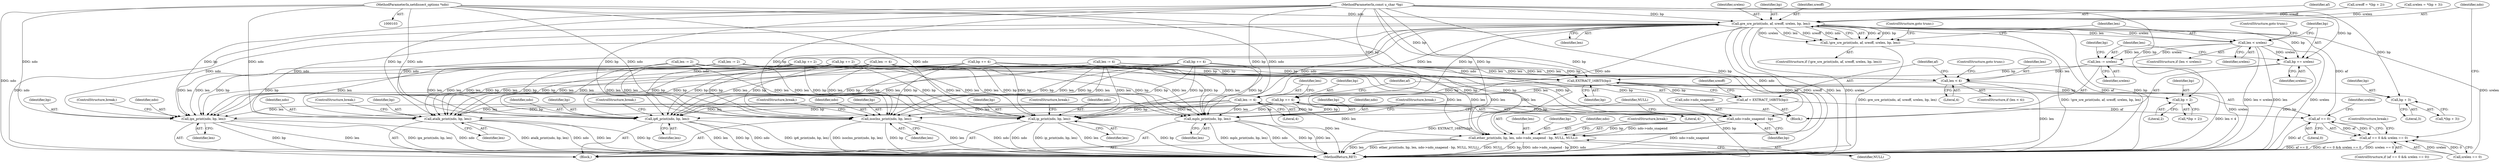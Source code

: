 digraph "0_tcpdump_1dcd10aceabbc03bf571ea32b892c522cbe923de_3@pointer" {
"1000104" [label="(MethodParameterIn,netdissect_options *ndo)"];
"1000319" [label="(Call,gre_sre_print(ndo, af, sreoff, srelen, bp, len))"];
"1000318" [label="(Call,!gre_sre_print(ndo, af, sreoff, srelen, bp, len))"];
"1000328" [label="(Call,len < srelen)"];
"1000332" [label="(Call,bp += srelen)"];
"1000288" [label="(Call,EXTRACT_16BITS(bp))"];
"1000286" [label="(Call,af = EXTRACT_16BITS(bp))"];
"1000310" [label="(Call,af == 0)"];
"1000309" [label="(Call,af == 0 && srelen == 0)"];
"1000293" [label="(Call,bp + 2)"];
"1000299" [label="(Call,bp + 3)"];
"1000302" [label="(Call,bp += 4)"];
"1000378" [label="(Call,ip_print(ndo, bp, len))"];
"1000384" [label="(Call,ip6_print(ndo, bp, len))"];
"1000390" [label="(Call,mpls_print(ndo, bp, len))"];
"1000396" [label="(Call,ipx_print(ndo, bp, len))"];
"1000402" [label="(Call,atalk_print(ndo, bp, len))"];
"1000408" [label="(Call,isoclns_print(ndo, bp, len))"];
"1000418" [label="(Call,ndo->ndo_snapend - bp)"];
"1000414" [label="(Call,ether_print(ndo, bp, len, ndo->ndo_snapend - bp, NULL, NULL))"];
"1000335" [label="(Call,len -= srelen)"];
"1000282" [label="(Call,len < 4)"];
"1000305" [label="(Call,len -= 4)"];
"1000150" [label="(Call,len -= 2)"];
"1000416" [label="(Identifier,bp)"];
"1000295" [label="(Literal,2)"];
"1000441" [label="(MethodReturn,RET)"];
"1000305" [label="(Call,len -= 4)"];
"1000419" [label="(Call,ndo->ndo_snapend)"];
"1000210" [label="(Call,len -= 2)"];
"1000312" [label="(Literal,0)"];
"1000308" [label="(ControlStructure,if (af == 0 && srelen == 0))"];
"1000281" [label="(ControlStructure,if (len < 4))"];
"1000382" [label="(ControlStructure,break;)"];
"1000273" [label="(Block,)"];
"1000414" [label="(Call,ether_print(ndo, bp, len, ndo->ndo_snapend - bp, NULL, NULL))"];
"1000415" [label="(Identifier,ndo)"];
"1000376" [label="(Block,)"];
"1000279" [label="(Identifier,bp)"];
"1000392" [label="(Identifier,bp)"];
"1000234" [label="(Call,bp += 4)"];
"1000403" [label="(Identifier,ndo)"];
"1000336" [label="(Identifier,len)"];
"1000387" [label="(Identifier,len)"];
"1000288" [label="(Call,EXTRACT_16BITS(bp))"];
"1000294" [label="(Identifier,bp)"];
"1000402" [label="(Call,atalk_print(ndo, bp, len))"];
"1000424" [label="(Identifier,NULL)"];
"1000393" [label="(Identifier,len)"];
"1000418" [label="(Call,ndo->ndo_snapend - bp)"];
"1000325" [label="(Identifier,len)"];
"1000261" [label="(Call,bp += 4)"];
"1000326" [label="(ControlStructure,goto trunc;)"];
"1000296" [label="(Call,srelen = *(bp + 3))"];
"1000410" [label="(Identifier,bp)"];
"1000331" [label="(ControlStructure,goto trunc;)"];
"1000333" [label="(Identifier,bp)"];
"1000412" [label="(ControlStructure,break;)"];
"1000379" [label="(Identifier,ndo)"];
"1000334" [label="(Identifier,srelen)"];
"1000298" [label="(Call,*(bp + 3))"];
"1000309" [label="(Call,af == 0 && srelen == 0)"];
"1000300" [label="(Identifier,bp)"];
"1000391" [label="(Identifier,ndo)"];
"1000323" [label="(Identifier,srelen)"];
"1000398" [label="(Identifier,bp)"];
"1000390" [label="(Call,mpls_print(ndo, bp, len))"];
"1000317" [label="(ControlStructure,if (!gre_sre_print(ndo, af, sreoff, srelen, bp, len)))"];
"1000385" [label="(Identifier,ndo)"];
"1000284" [label="(Literal,4)"];
"1000304" [label="(Literal,4)"];
"1000399" [label="(Identifier,len)"];
"1000104" [label="(MethodParameterIn,netdissect_options *ndo)"];
"1000337" [label="(Identifier,srelen)"];
"1000332" [label="(Call,bp += srelen)"];
"1000423" [label="(Identifier,NULL)"];
"1000324" [label="(Identifier,bp)"];
"1000283" [label="(Identifier,len)"];
"1000381" [label="(Identifier,len)"];
"1000314" [label="(Identifier,srelen)"];
"1000386" [label="(Identifier,bp)"];
"1000425" [label="(ControlStructure,break;)"];
"1000406" [label="(ControlStructure,break;)"];
"1000404" [label="(Identifier,bp)"];
"1000384" [label="(Call,ip6_print(ndo, bp, len))"];
"1000307" [label="(Literal,4)"];
"1000303" [label="(Identifier,bp)"];
"1000405" [label="(Identifier,len)"];
"1000282" [label="(Call,len < 4)"];
"1000380" [label="(Identifier,bp)"];
"1000285" [label="(ControlStructure,goto trunc;)"];
"1000378" [label="(Call,ip_print(ndo, bp, len))"];
"1000411" [label="(Identifier,len)"];
"1000313" [label="(Call,srelen == 0)"];
"1000292" [label="(Call,*(bp + 2))"];
"1000287" [label="(Identifier,af)"];
"1000335" [label="(Call,len -= srelen)"];
"1000328" [label="(Call,len < srelen)"];
"1000301" [label="(Literal,3)"];
"1000400" [label="(ControlStructure,break;)"];
"1000330" [label="(Identifier,srelen)"];
"1000237" [label="(Call,len -= 4)"];
"1000394" [label="(ControlStructure,break;)"];
"1000293" [label="(Call,bp + 2)"];
"1000327" [label="(ControlStructure,if (len < srelen))"];
"1000322" [label="(Identifier,sreoff)"];
"1000408" [label="(Call,isoclns_print(ndo, bp, len))"];
"1000321" [label="(Identifier,af)"];
"1000105" [label="(MethodParameterIn,const u_char *bp)"];
"1000289" [label="(Identifier,bp)"];
"1000409" [label="(Identifier,ndo)"];
"1000318" [label="(Call,!gre_sre_print(ndo, af, sreoff, srelen, bp, len))"];
"1000153" [label="(Call,bp += 2)"];
"1000319" [label="(Call,gre_sre_print(ndo, af, sreoff, srelen, bp, len))"];
"1000417" [label="(Identifier,len)"];
"1000311" [label="(Identifier,af)"];
"1000310" [label="(Call,af == 0)"];
"1000207" [label="(Call,bp += 2)"];
"1000302" [label="(Call,bp += 4)"];
"1000397" [label="(Identifier,ndo)"];
"1000299" [label="(Call,bp + 3)"];
"1000388" [label="(ControlStructure,break;)"];
"1000396" [label="(Call,ipx_print(ndo, bp, len))"];
"1000264" [label="(Call,len -= 4)"];
"1000291" [label="(Identifier,sreoff)"];
"1000286" [label="(Call,af = EXTRACT_16BITS(bp))"];
"1000290" [label="(Call,sreoff = *(bp + 2))"];
"1000306" [label="(Identifier,len)"];
"1000329" [label="(Identifier,len)"];
"1000320" [label="(Identifier,ndo)"];
"1000422" [label="(Identifier,bp)"];
"1000316" [label="(ControlStructure,break;)"];
"1000104" -> "1000103"  [label="AST: "];
"1000104" -> "1000441"  [label="DDG: ndo"];
"1000104" -> "1000319"  [label="DDG: ndo"];
"1000104" -> "1000378"  [label="DDG: ndo"];
"1000104" -> "1000384"  [label="DDG: ndo"];
"1000104" -> "1000390"  [label="DDG: ndo"];
"1000104" -> "1000396"  [label="DDG: ndo"];
"1000104" -> "1000402"  [label="DDG: ndo"];
"1000104" -> "1000408"  [label="DDG: ndo"];
"1000104" -> "1000414"  [label="DDG: ndo"];
"1000319" -> "1000318"  [label="AST: "];
"1000319" -> "1000325"  [label="CFG: "];
"1000320" -> "1000319"  [label="AST: "];
"1000321" -> "1000319"  [label="AST: "];
"1000322" -> "1000319"  [label="AST: "];
"1000323" -> "1000319"  [label="AST: "];
"1000324" -> "1000319"  [label="AST: "];
"1000325" -> "1000319"  [label="AST: "];
"1000318" -> "1000319"  [label="CFG: "];
"1000319" -> "1000441"  [label="DDG: bp"];
"1000319" -> "1000441"  [label="DDG: sreoff"];
"1000319" -> "1000441"  [label="DDG: len"];
"1000319" -> "1000441"  [label="DDG: srelen"];
"1000319" -> "1000441"  [label="DDG: af"];
"1000319" -> "1000441"  [label="DDG: ndo"];
"1000319" -> "1000318"  [label="DDG: af"];
"1000319" -> "1000318"  [label="DDG: bp"];
"1000319" -> "1000318"  [label="DDG: srelen"];
"1000319" -> "1000318"  [label="DDG: len"];
"1000319" -> "1000318"  [label="DDG: sreoff"];
"1000319" -> "1000318"  [label="DDG: ndo"];
"1000310" -> "1000319"  [label="DDG: af"];
"1000290" -> "1000319"  [label="DDG: sreoff"];
"1000296" -> "1000319"  [label="DDG: srelen"];
"1000313" -> "1000319"  [label="DDG: srelen"];
"1000302" -> "1000319"  [label="DDG: bp"];
"1000105" -> "1000319"  [label="DDG: bp"];
"1000305" -> "1000319"  [label="DDG: len"];
"1000319" -> "1000328"  [label="DDG: len"];
"1000319" -> "1000328"  [label="DDG: srelen"];
"1000319" -> "1000332"  [label="DDG: bp"];
"1000319" -> "1000378"  [label="DDG: ndo"];
"1000319" -> "1000384"  [label="DDG: ndo"];
"1000319" -> "1000390"  [label="DDG: ndo"];
"1000319" -> "1000396"  [label="DDG: ndo"];
"1000319" -> "1000402"  [label="DDG: ndo"];
"1000319" -> "1000408"  [label="DDG: ndo"];
"1000319" -> "1000414"  [label="DDG: ndo"];
"1000318" -> "1000317"  [label="AST: "];
"1000326" -> "1000318"  [label="CFG: "];
"1000329" -> "1000318"  [label="CFG: "];
"1000318" -> "1000441"  [label="DDG: !gre_sre_print(ndo, af, sreoff, srelen, bp, len)"];
"1000318" -> "1000441"  [label="DDG: gre_sre_print(ndo, af, sreoff, srelen, bp, len)"];
"1000328" -> "1000327"  [label="AST: "];
"1000328" -> "1000330"  [label="CFG: "];
"1000329" -> "1000328"  [label="AST: "];
"1000330" -> "1000328"  [label="AST: "];
"1000331" -> "1000328"  [label="CFG: "];
"1000333" -> "1000328"  [label="CFG: "];
"1000328" -> "1000441"  [label="DDG: len < srelen"];
"1000328" -> "1000441"  [label="DDG: len"];
"1000328" -> "1000441"  [label="DDG: srelen"];
"1000328" -> "1000332"  [label="DDG: srelen"];
"1000328" -> "1000335"  [label="DDG: srelen"];
"1000328" -> "1000335"  [label="DDG: len"];
"1000332" -> "1000273"  [label="AST: "];
"1000332" -> "1000334"  [label="CFG: "];
"1000333" -> "1000332"  [label="AST: "];
"1000334" -> "1000332"  [label="AST: "];
"1000336" -> "1000332"  [label="CFG: "];
"1000332" -> "1000441"  [label="DDG: bp"];
"1000332" -> "1000288"  [label="DDG: bp"];
"1000105" -> "1000332"  [label="DDG: bp"];
"1000288" -> "1000286"  [label="AST: "];
"1000288" -> "1000289"  [label="CFG: "];
"1000289" -> "1000288"  [label="AST: "];
"1000286" -> "1000288"  [label="CFG: "];
"1000288" -> "1000286"  [label="DDG: bp"];
"1000234" -> "1000288"  [label="DDG: bp"];
"1000207" -> "1000288"  [label="DDG: bp"];
"1000261" -> "1000288"  [label="DDG: bp"];
"1000153" -> "1000288"  [label="DDG: bp"];
"1000105" -> "1000288"  [label="DDG: bp"];
"1000288" -> "1000293"  [label="DDG: bp"];
"1000288" -> "1000299"  [label="DDG: bp"];
"1000288" -> "1000302"  [label="DDG: bp"];
"1000286" -> "1000273"  [label="AST: "];
"1000287" -> "1000286"  [label="AST: "];
"1000291" -> "1000286"  [label="CFG: "];
"1000286" -> "1000441"  [label="DDG: EXTRACT_16BITS(bp)"];
"1000286" -> "1000310"  [label="DDG: af"];
"1000310" -> "1000309"  [label="AST: "];
"1000310" -> "1000312"  [label="CFG: "];
"1000311" -> "1000310"  [label="AST: "];
"1000312" -> "1000310"  [label="AST: "];
"1000314" -> "1000310"  [label="CFG: "];
"1000309" -> "1000310"  [label="CFG: "];
"1000310" -> "1000441"  [label="DDG: af"];
"1000310" -> "1000309"  [label="DDG: af"];
"1000310" -> "1000309"  [label="DDG: 0"];
"1000309" -> "1000308"  [label="AST: "];
"1000309" -> "1000313"  [label="CFG: "];
"1000313" -> "1000309"  [label="AST: "];
"1000316" -> "1000309"  [label="CFG: "];
"1000320" -> "1000309"  [label="CFG: "];
"1000309" -> "1000441"  [label="DDG: af == 0"];
"1000309" -> "1000441"  [label="DDG: af == 0 && srelen == 0"];
"1000309" -> "1000441"  [label="DDG: srelen == 0"];
"1000313" -> "1000309"  [label="DDG: srelen"];
"1000313" -> "1000309"  [label="DDG: 0"];
"1000293" -> "1000292"  [label="AST: "];
"1000293" -> "1000295"  [label="CFG: "];
"1000294" -> "1000293"  [label="AST: "];
"1000295" -> "1000293"  [label="AST: "];
"1000292" -> "1000293"  [label="CFG: "];
"1000105" -> "1000293"  [label="DDG: bp"];
"1000299" -> "1000298"  [label="AST: "];
"1000299" -> "1000301"  [label="CFG: "];
"1000300" -> "1000299"  [label="AST: "];
"1000301" -> "1000299"  [label="AST: "];
"1000298" -> "1000299"  [label="CFG: "];
"1000105" -> "1000299"  [label="DDG: bp"];
"1000302" -> "1000273"  [label="AST: "];
"1000302" -> "1000304"  [label="CFG: "];
"1000303" -> "1000302"  [label="AST: "];
"1000304" -> "1000302"  [label="AST: "];
"1000306" -> "1000302"  [label="CFG: "];
"1000302" -> "1000441"  [label="DDG: bp"];
"1000105" -> "1000302"  [label="DDG: bp"];
"1000302" -> "1000378"  [label="DDG: bp"];
"1000302" -> "1000384"  [label="DDG: bp"];
"1000302" -> "1000390"  [label="DDG: bp"];
"1000302" -> "1000396"  [label="DDG: bp"];
"1000302" -> "1000402"  [label="DDG: bp"];
"1000302" -> "1000408"  [label="DDG: bp"];
"1000302" -> "1000418"  [label="DDG: bp"];
"1000378" -> "1000376"  [label="AST: "];
"1000378" -> "1000381"  [label="CFG: "];
"1000379" -> "1000378"  [label="AST: "];
"1000380" -> "1000378"  [label="AST: "];
"1000381" -> "1000378"  [label="AST: "];
"1000382" -> "1000378"  [label="CFG: "];
"1000378" -> "1000441"  [label="DDG: bp"];
"1000378" -> "1000441"  [label="DDG: ndo"];
"1000378" -> "1000441"  [label="DDG: ip_print(ndo, bp, len)"];
"1000378" -> "1000441"  [label="DDG: len"];
"1000234" -> "1000378"  [label="DDG: bp"];
"1000207" -> "1000378"  [label="DDG: bp"];
"1000261" -> "1000378"  [label="DDG: bp"];
"1000153" -> "1000378"  [label="DDG: bp"];
"1000105" -> "1000378"  [label="DDG: bp"];
"1000150" -> "1000378"  [label="DDG: len"];
"1000237" -> "1000378"  [label="DDG: len"];
"1000264" -> "1000378"  [label="DDG: len"];
"1000305" -> "1000378"  [label="DDG: len"];
"1000210" -> "1000378"  [label="DDG: len"];
"1000384" -> "1000376"  [label="AST: "];
"1000384" -> "1000387"  [label="CFG: "];
"1000385" -> "1000384"  [label="AST: "];
"1000386" -> "1000384"  [label="AST: "];
"1000387" -> "1000384"  [label="AST: "];
"1000388" -> "1000384"  [label="CFG: "];
"1000384" -> "1000441"  [label="DDG: ip6_print(ndo, bp, len)"];
"1000384" -> "1000441"  [label="DDG: len"];
"1000384" -> "1000441"  [label="DDG: bp"];
"1000384" -> "1000441"  [label="DDG: ndo"];
"1000234" -> "1000384"  [label="DDG: bp"];
"1000207" -> "1000384"  [label="DDG: bp"];
"1000261" -> "1000384"  [label="DDG: bp"];
"1000153" -> "1000384"  [label="DDG: bp"];
"1000105" -> "1000384"  [label="DDG: bp"];
"1000150" -> "1000384"  [label="DDG: len"];
"1000237" -> "1000384"  [label="DDG: len"];
"1000264" -> "1000384"  [label="DDG: len"];
"1000305" -> "1000384"  [label="DDG: len"];
"1000210" -> "1000384"  [label="DDG: len"];
"1000390" -> "1000376"  [label="AST: "];
"1000390" -> "1000393"  [label="CFG: "];
"1000391" -> "1000390"  [label="AST: "];
"1000392" -> "1000390"  [label="AST: "];
"1000393" -> "1000390"  [label="AST: "];
"1000394" -> "1000390"  [label="CFG: "];
"1000390" -> "1000441"  [label="DDG: bp"];
"1000390" -> "1000441"  [label="DDG: len"];
"1000390" -> "1000441"  [label="DDG: mpls_print(ndo, bp, len)"];
"1000390" -> "1000441"  [label="DDG: ndo"];
"1000234" -> "1000390"  [label="DDG: bp"];
"1000207" -> "1000390"  [label="DDG: bp"];
"1000261" -> "1000390"  [label="DDG: bp"];
"1000153" -> "1000390"  [label="DDG: bp"];
"1000105" -> "1000390"  [label="DDG: bp"];
"1000150" -> "1000390"  [label="DDG: len"];
"1000237" -> "1000390"  [label="DDG: len"];
"1000264" -> "1000390"  [label="DDG: len"];
"1000305" -> "1000390"  [label="DDG: len"];
"1000210" -> "1000390"  [label="DDG: len"];
"1000396" -> "1000376"  [label="AST: "];
"1000396" -> "1000399"  [label="CFG: "];
"1000397" -> "1000396"  [label="AST: "];
"1000398" -> "1000396"  [label="AST: "];
"1000399" -> "1000396"  [label="AST: "];
"1000400" -> "1000396"  [label="CFG: "];
"1000396" -> "1000441"  [label="DDG: ipx_print(ndo, bp, len)"];
"1000396" -> "1000441"  [label="DDG: ndo"];
"1000396" -> "1000441"  [label="DDG: bp"];
"1000396" -> "1000441"  [label="DDG: len"];
"1000234" -> "1000396"  [label="DDG: bp"];
"1000207" -> "1000396"  [label="DDG: bp"];
"1000261" -> "1000396"  [label="DDG: bp"];
"1000153" -> "1000396"  [label="DDG: bp"];
"1000105" -> "1000396"  [label="DDG: bp"];
"1000150" -> "1000396"  [label="DDG: len"];
"1000237" -> "1000396"  [label="DDG: len"];
"1000264" -> "1000396"  [label="DDG: len"];
"1000305" -> "1000396"  [label="DDG: len"];
"1000210" -> "1000396"  [label="DDG: len"];
"1000402" -> "1000376"  [label="AST: "];
"1000402" -> "1000405"  [label="CFG: "];
"1000403" -> "1000402"  [label="AST: "];
"1000404" -> "1000402"  [label="AST: "];
"1000405" -> "1000402"  [label="AST: "];
"1000406" -> "1000402"  [label="CFG: "];
"1000402" -> "1000441"  [label="DDG: len"];
"1000402" -> "1000441"  [label="DDG: bp"];
"1000402" -> "1000441"  [label="DDG: atalk_print(ndo, bp, len)"];
"1000402" -> "1000441"  [label="DDG: ndo"];
"1000234" -> "1000402"  [label="DDG: bp"];
"1000207" -> "1000402"  [label="DDG: bp"];
"1000261" -> "1000402"  [label="DDG: bp"];
"1000153" -> "1000402"  [label="DDG: bp"];
"1000105" -> "1000402"  [label="DDG: bp"];
"1000150" -> "1000402"  [label="DDG: len"];
"1000237" -> "1000402"  [label="DDG: len"];
"1000264" -> "1000402"  [label="DDG: len"];
"1000305" -> "1000402"  [label="DDG: len"];
"1000210" -> "1000402"  [label="DDG: len"];
"1000408" -> "1000376"  [label="AST: "];
"1000408" -> "1000411"  [label="CFG: "];
"1000409" -> "1000408"  [label="AST: "];
"1000410" -> "1000408"  [label="AST: "];
"1000411" -> "1000408"  [label="AST: "];
"1000412" -> "1000408"  [label="CFG: "];
"1000408" -> "1000441"  [label="DDG: len"];
"1000408" -> "1000441"  [label="DDG: ndo"];
"1000408" -> "1000441"  [label="DDG: isoclns_print(ndo, bp, len)"];
"1000408" -> "1000441"  [label="DDG: bp"];
"1000234" -> "1000408"  [label="DDG: bp"];
"1000207" -> "1000408"  [label="DDG: bp"];
"1000261" -> "1000408"  [label="DDG: bp"];
"1000153" -> "1000408"  [label="DDG: bp"];
"1000105" -> "1000408"  [label="DDG: bp"];
"1000150" -> "1000408"  [label="DDG: len"];
"1000237" -> "1000408"  [label="DDG: len"];
"1000264" -> "1000408"  [label="DDG: len"];
"1000305" -> "1000408"  [label="DDG: len"];
"1000210" -> "1000408"  [label="DDG: len"];
"1000418" -> "1000414"  [label="AST: "];
"1000418" -> "1000422"  [label="CFG: "];
"1000419" -> "1000418"  [label="AST: "];
"1000422" -> "1000418"  [label="AST: "];
"1000423" -> "1000418"  [label="CFG: "];
"1000418" -> "1000441"  [label="DDG: ndo->ndo_snapend"];
"1000418" -> "1000414"  [label="DDG: bp"];
"1000418" -> "1000414"  [label="DDG: ndo->ndo_snapend"];
"1000234" -> "1000418"  [label="DDG: bp"];
"1000207" -> "1000418"  [label="DDG: bp"];
"1000261" -> "1000418"  [label="DDG: bp"];
"1000153" -> "1000418"  [label="DDG: bp"];
"1000105" -> "1000418"  [label="DDG: bp"];
"1000414" -> "1000376"  [label="AST: "];
"1000414" -> "1000424"  [label="CFG: "];
"1000415" -> "1000414"  [label="AST: "];
"1000416" -> "1000414"  [label="AST: "];
"1000417" -> "1000414"  [label="AST: "];
"1000423" -> "1000414"  [label="AST: "];
"1000424" -> "1000414"  [label="AST: "];
"1000425" -> "1000414"  [label="CFG: "];
"1000414" -> "1000441"  [label="DDG: ether_print(ndo, bp, len, ndo->ndo_snapend - bp, NULL, NULL)"];
"1000414" -> "1000441"  [label="DDG: NULL"];
"1000414" -> "1000441"  [label="DDG: bp"];
"1000414" -> "1000441"  [label="DDG: ndo->ndo_snapend - bp"];
"1000414" -> "1000441"  [label="DDG: ndo"];
"1000414" -> "1000441"  [label="DDG: len"];
"1000105" -> "1000414"  [label="DDG: bp"];
"1000150" -> "1000414"  [label="DDG: len"];
"1000237" -> "1000414"  [label="DDG: len"];
"1000264" -> "1000414"  [label="DDG: len"];
"1000305" -> "1000414"  [label="DDG: len"];
"1000210" -> "1000414"  [label="DDG: len"];
"1000335" -> "1000273"  [label="AST: "];
"1000335" -> "1000337"  [label="CFG: "];
"1000336" -> "1000335"  [label="AST: "];
"1000337" -> "1000335"  [label="AST: "];
"1000279" -> "1000335"  [label="CFG: "];
"1000335" -> "1000441"  [label="DDG: srelen"];
"1000335" -> "1000282"  [label="DDG: len"];
"1000282" -> "1000281"  [label="AST: "];
"1000282" -> "1000284"  [label="CFG: "];
"1000283" -> "1000282"  [label="AST: "];
"1000284" -> "1000282"  [label="AST: "];
"1000285" -> "1000282"  [label="CFG: "];
"1000287" -> "1000282"  [label="CFG: "];
"1000282" -> "1000441"  [label="DDG: len < 4"];
"1000282" -> "1000441"  [label="DDG: len"];
"1000150" -> "1000282"  [label="DDG: len"];
"1000237" -> "1000282"  [label="DDG: len"];
"1000264" -> "1000282"  [label="DDG: len"];
"1000210" -> "1000282"  [label="DDG: len"];
"1000282" -> "1000305"  [label="DDG: len"];
"1000305" -> "1000273"  [label="AST: "];
"1000305" -> "1000307"  [label="CFG: "];
"1000306" -> "1000305"  [label="AST: "];
"1000307" -> "1000305"  [label="AST: "];
"1000311" -> "1000305"  [label="CFG: "];
"1000305" -> "1000441"  [label="DDG: len"];
}
